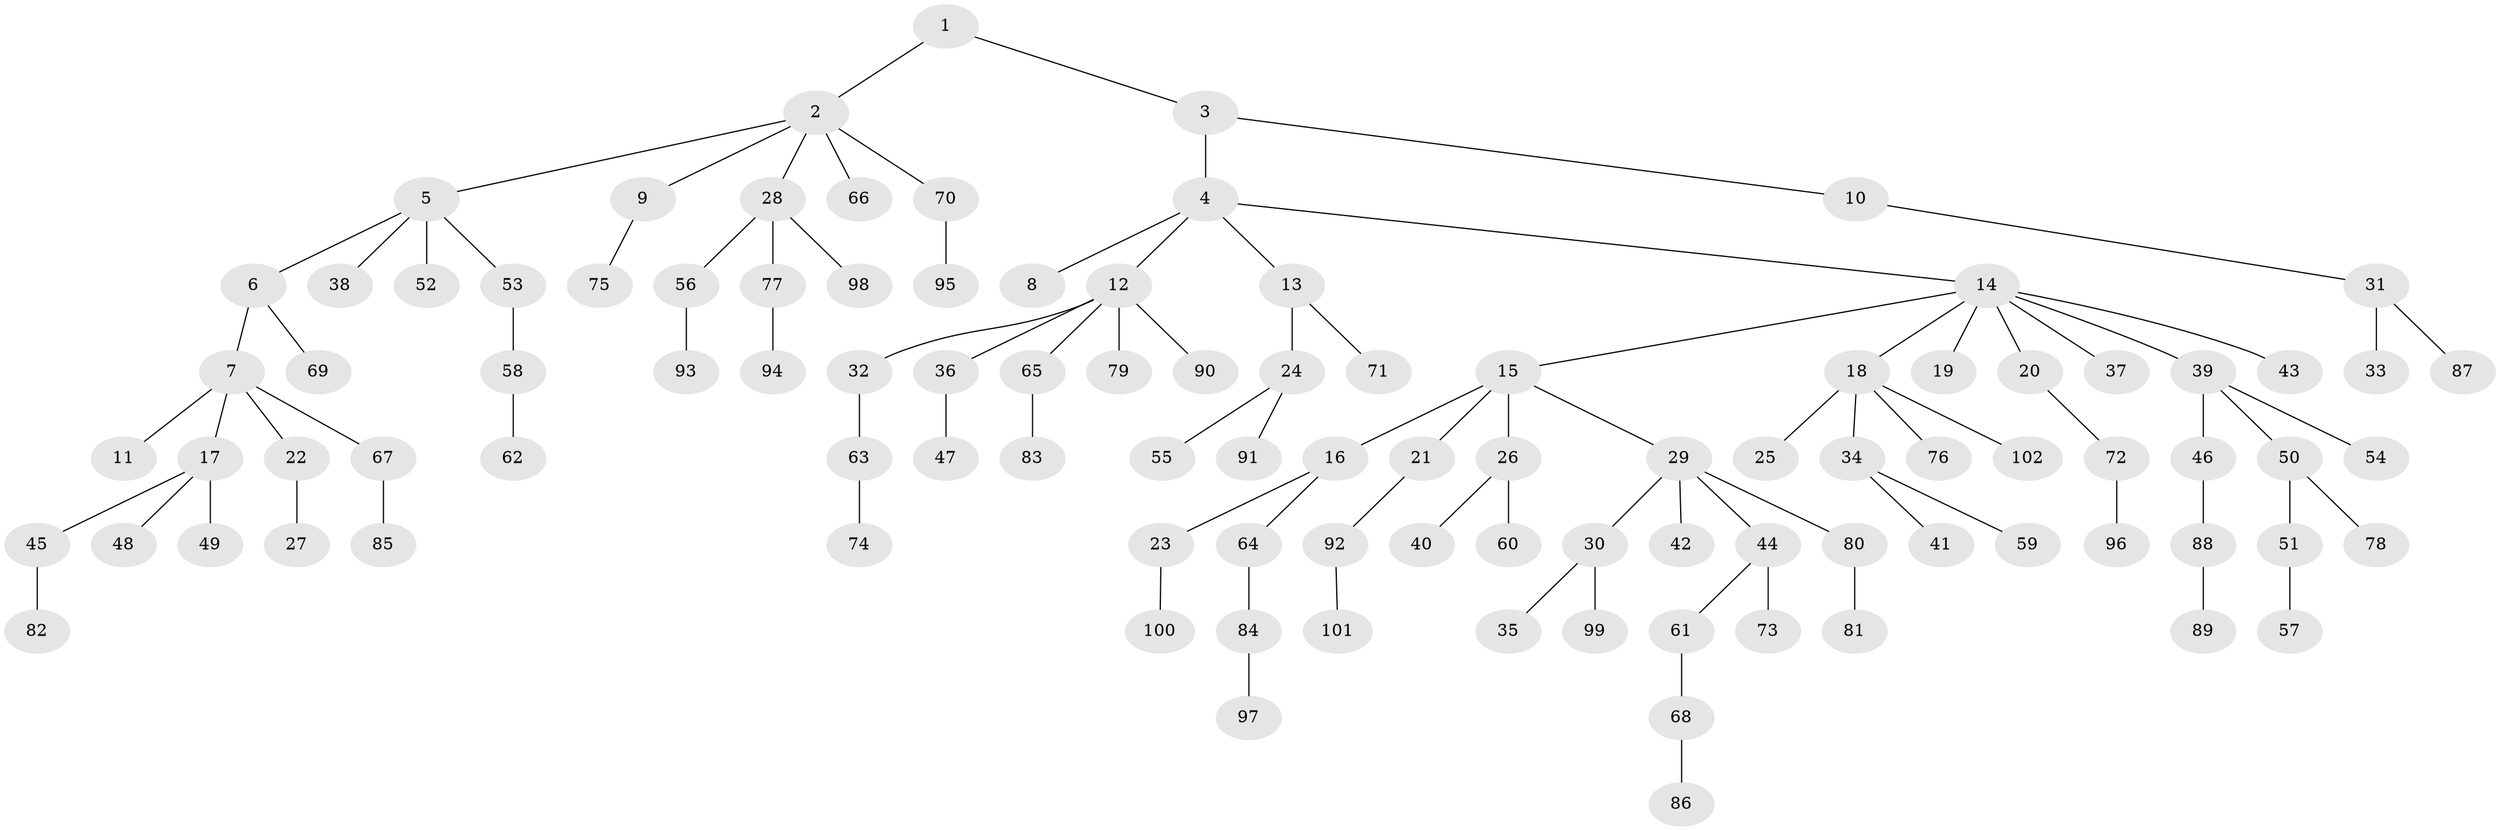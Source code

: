 // Generated by graph-tools (version 1.1) at 2025/36/03/09/25 02:36:56]
// undirected, 102 vertices, 101 edges
graph export_dot {
graph [start="1"]
  node [color=gray90,style=filled];
  1;
  2;
  3;
  4;
  5;
  6;
  7;
  8;
  9;
  10;
  11;
  12;
  13;
  14;
  15;
  16;
  17;
  18;
  19;
  20;
  21;
  22;
  23;
  24;
  25;
  26;
  27;
  28;
  29;
  30;
  31;
  32;
  33;
  34;
  35;
  36;
  37;
  38;
  39;
  40;
  41;
  42;
  43;
  44;
  45;
  46;
  47;
  48;
  49;
  50;
  51;
  52;
  53;
  54;
  55;
  56;
  57;
  58;
  59;
  60;
  61;
  62;
  63;
  64;
  65;
  66;
  67;
  68;
  69;
  70;
  71;
  72;
  73;
  74;
  75;
  76;
  77;
  78;
  79;
  80;
  81;
  82;
  83;
  84;
  85;
  86;
  87;
  88;
  89;
  90;
  91;
  92;
  93;
  94;
  95;
  96;
  97;
  98;
  99;
  100;
  101;
  102;
  1 -- 2;
  1 -- 3;
  2 -- 5;
  2 -- 9;
  2 -- 28;
  2 -- 66;
  2 -- 70;
  3 -- 4;
  3 -- 10;
  4 -- 8;
  4 -- 12;
  4 -- 13;
  4 -- 14;
  5 -- 6;
  5 -- 38;
  5 -- 52;
  5 -- 53;
  6 -- 7;
  6 -- 69;
  7 -- 11;
  7 -- 17;
  7 -- 22;
  7 -- 67;
  9 -- 75;
  10 -- 31;
  12 -- 32;
  12 -- 36;
  12 -- 65;
  12 -- 79;
  12 -- 90;
  13 -- 24;
  13 -- 71;
  14 -- 15;
  14 -- 18;
  14 -- 19;
  14 -- 20;
  14 -- 37;
  14 -- 39;
  14 -- 43;
  15 -- 16;
  15 -- 21;
  15 -- 26;
  15 -- 29;
  16 -- 23;
  16 -- 64;
  17 -- 45;
  17 -- 48;
  17 -- 49;
  18 -- 25;
  18 -- 34;
  18 -- 76;
  18 -- 102;
  20 -- 72;
  21 -- 92;
  22 -- 27;
  23 -- 100;
  24 -- 55;
  24 -- 91;
  26 -- 40;
  26 -- 60;
  28 -- 56;
  28 -- 77;
  28 -- 98;
  29 -- 30;
  29 -- 42;
  29 -- 44;
  29 -- 80;
  30 -- 35;
  30 -- 99;
  31 -- 33;
  31 -- 87;
  32 -- 63;
  34 -- 41;
  34 -- 59;
  36 -- 47;
  39 -- 46;
  39 -- 50;
  39 -- 54;
  44 -- 61;
  44 -- 73;
  45 -- 82;
  46 -- 88;
  50 -- 51;
  50 -- 78;
  51 -- 57;
  53 -- 58;
  56 -- 93;
  58 -- 62;
  61 -- 68;
  63 -- 74;
  64 -- 84;
  65 -- 83;
  67 -- 85;
  68 -- 86;
  70 -- 95;
  72 -- 96;
  77 -- 94;
  80 -- 81;
  84 -- 97;
  88 -- 89;
  92 -- 101;
}
